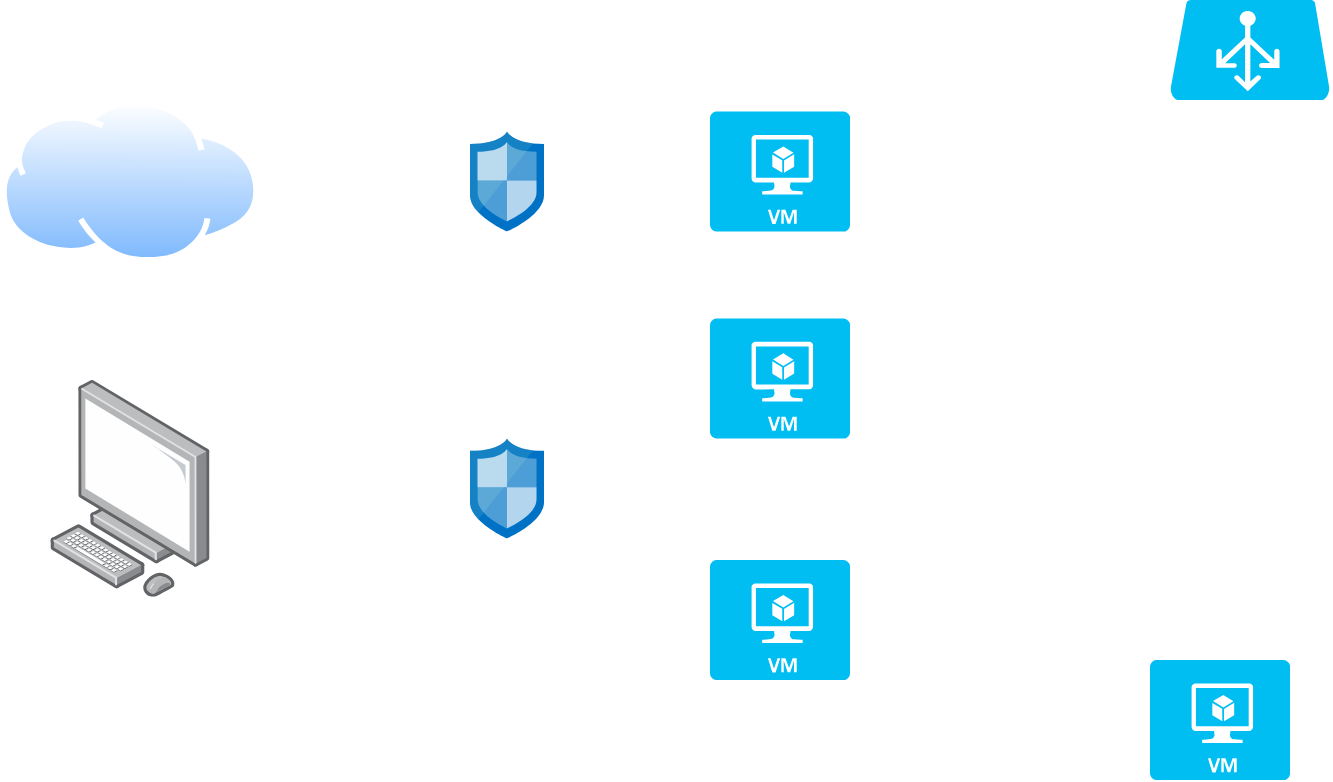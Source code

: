 <mxfile version="16.4.2" type="github">
  <diagram id="DESND6YX3MMEEWKlEjur" name="Page-1">
    <mxGraphModel dx="1665" dy="1094" grid="1" gridSize="10" guides="1" tooltips="1" connect="1" arrows="1" fold="1" page="1" pageScale="1" pageWidth="850" pageHeight="1100" math="0" shadow="0">
      <root>
        <mxCell id="0" />
        <mxCell id="1" parent="0" />
        <mxCell id="lSKSzUiKzHceeJeMAkrK-1" value="" style="points=[];aspect=fixed;html=1;align=center;shadow=0;dashed=0;image;image=img/lib/allied_telesis/computer_and_terminals/Personal_Computer.svg;" vertex="1" parent="1">
          <mxGeometry x="10" y="360" width="80" height="108.42" as="geometry" />
        </mxCell>
        <mxCell id="lSKSzUiKzHceeJeMAkrK-2" value="" style="aspect=fixed;perimeter=ellipsePerimeter;html=1;align=center;shadow=0;dashed=0;spacingTop=3;image;image=img/lib/active_directory/internet_cloud.svg;" vertex="1" parent="1">
          <mxGeometry x="-14.68" y="220" width="129.37" height="81.5" as="geometry" />
        </mxCell>
        <mxCell id="lSKSzUiKzHceeJeMAkrK-4" value="" style="sketch=0;aspect=fixed;html=1;points=[];align=center;image;fontSize=12;image=img/lib/mscae/Network_Security_Groups_Classic.svg;" vertex="1" parent="1">
          <mxGeometry x="220" y="235.75" width="37" height="50" as="geometry" />
        </mxCell>
        <mxCell id="lSKSzUiKzHceeJeMAkrK-5" value="" style="sketch=0;aspect=fixed;html=1;points=[];align=center;image;fontSize=12;image=img/lib/mscae/Network_Security_Groups_Classic.svg;" vertex="1" parent="1">
          <mxGeometry x="220" y="389.21" width="37" height="50" as="geometry" />
        </mxCell>
        <mxCell id="lSKSzUiKzHceeJeMAkrK-7" value="" style="verticalLabelPosition=bottom;html=1;verticalAlign=top;align=center;strokeColor=none;fillColor=#00BEF2;shape=mxgraph.azure.virtual_machine;" vertex="1" parent="1">
          <mxGeometry x="340" y="225.75" width="70" height="60" as="geometry" />
        </mxCell>
        <mxCell id="lSKSzUiKzHceeJeMAkrK-8" value="" style="verticalLabelPosition=bottom;html=1;verticalAlign=top;align=center;strokeColor=none;fillColor=#00BEF2;shape=mxgraph.azure.virtual_machine;" vertex="1" parent="1">
          <mxGeometry x="340" y="450" width="70" height="60" as="geometry" />
        </mxCell>
        <mxCell id="lSKSzUiKzHceeJeMAkrK-9" value="" style="verticalLabelPosition=bottom;html=1;verticalAlign=top;align=center;strokeColor=none;fillColor=#00BEF2;shape=mxgraph.azure.virtual_machine;" vertex="1" parent="1">
          <mxGeometry x="340" y="329.21" width="70" height="60" as="geometry" />
        </mxCell>
        <mxCell id="lSKSzUiKzHceeJeMAkrK-10" value="" style="verticalLabelPosition=bottom;html=1;verticalAlign=top;align=center;strokeColor=none;fillColor=#00BEF2;shape=mxgraph.azure.virtual_machine;" vertex="1" parent="1">
          <mxGeometry x="560" y="500" width="70" height="60" as="geometry" />
        </mxCell>
        <mxCell id="lSKSzUiKzHceeJeMAkrK-11" value="" style="verticalLabelPosition=bottom;html=1;verticalAlign=top;align=center;strokeColor=none;fillColor=#00BEF2;shape=mxgraph.azure.azure_load_balancer;" vertex="1" parent="1">
          <mxGeometry x="570" y="170" width="80" height="50" as="geometry" />
        </mxCell>
      </root>
    </mxGraphModel>
  </diagram>
</mxfile>

